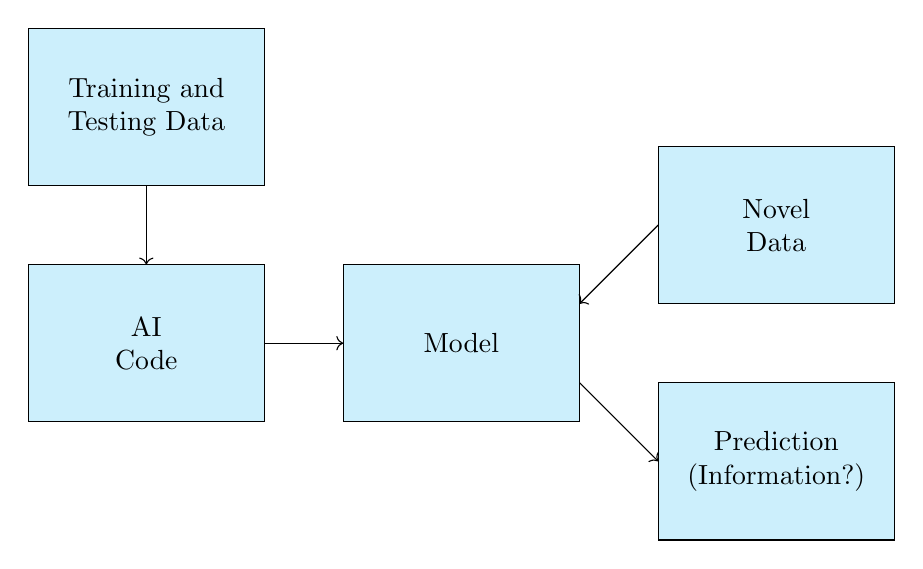 \begin{tikzpicture}
    \draw[fill=cyan!20] (0,3) rectangle ++(3,2) node[pos=.5,align=center] {Training and\\Testing Data};
    \draw[fill=cyan!20] (0,0) rectangle ++(3,2) node[pos=.5,align=center] {AI\\Code};
    \draw[fill=cyan!20] (4,0) rectangle ++(3,2) node[pos=.5,align=center] {Model};
    \draw[fill=cyan!20] (8,1.5) rectangle ++(3,2) node[pos=.5,align=center] {Novel\\Data};
    \draw[fill=cyan!20] (8,-1.5) rectangle ++(3,2) node[pos=.5,align=center] {Prediction\\(Information?)};
    \draw[->] (1.5,3) -- ++(0,-1);
    \draw[->] (3,1) -- ++(1,0);
    \draw[<-] (7,1.5) -- ++(1,1);
    \draw[->] (7,0.5) -- ++(1,-1);
\end{tikzpicture}
